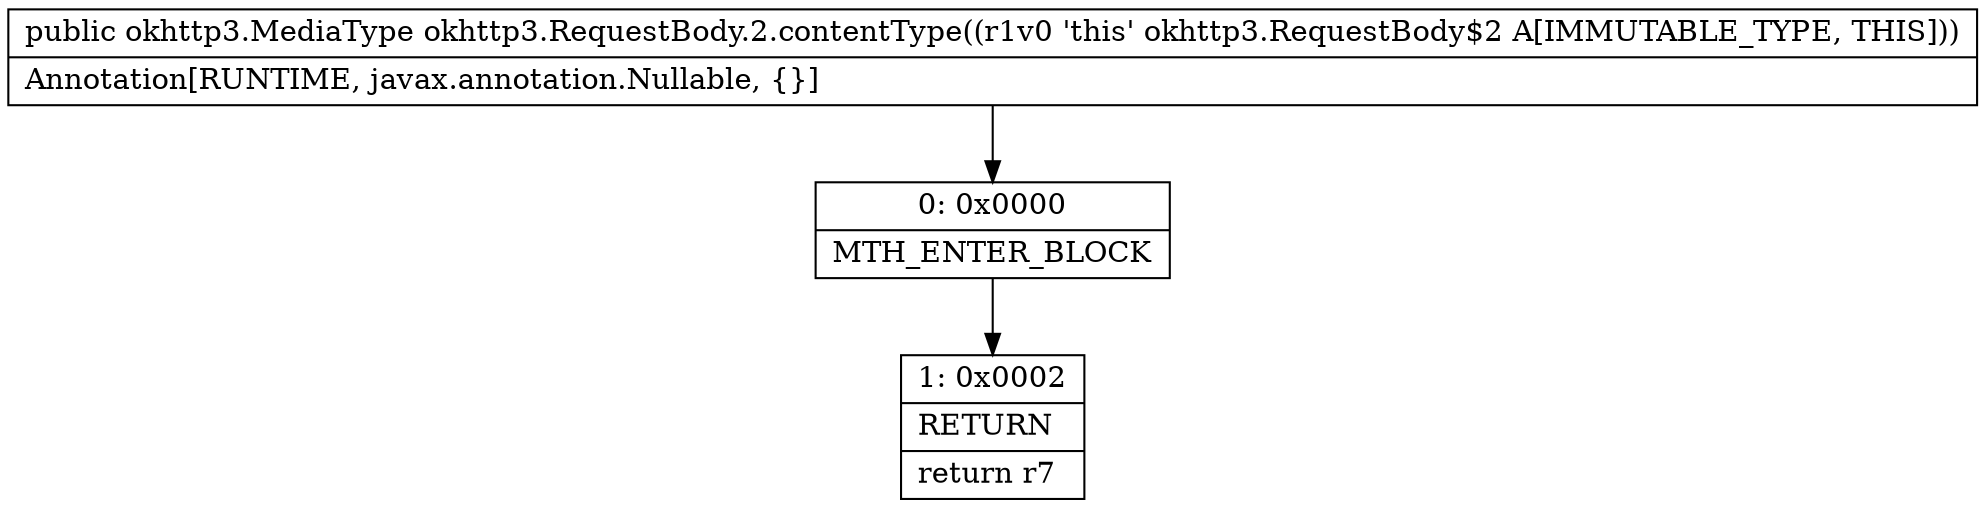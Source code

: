 digraph "CFG forokhttp3.RequestBody.2.contentType()Lokhttp3\/MediaType;" {
Node_0 [shape=record,label="{0\:\ 0x0000|MTH_ENTER_BLOCK\l}"];
Node_1 [shape=record,label="{1\:\ 0x0002|RETURN\l|return r7\l}"];
MethodNode[shape=record,label="{public okhttp3.MediaType okhttp3.RequestBody.2.contentType((r1v0 'this' okhttp3.RequestBody$2 A[IMMUTABLE_TYPE, THIS]))  | Annotation[RUNTIME, javax.annotation.Nullable, \{\}]\l}"];
MethodNode -> Node_0;
Node_0 -> Node_1;
}

